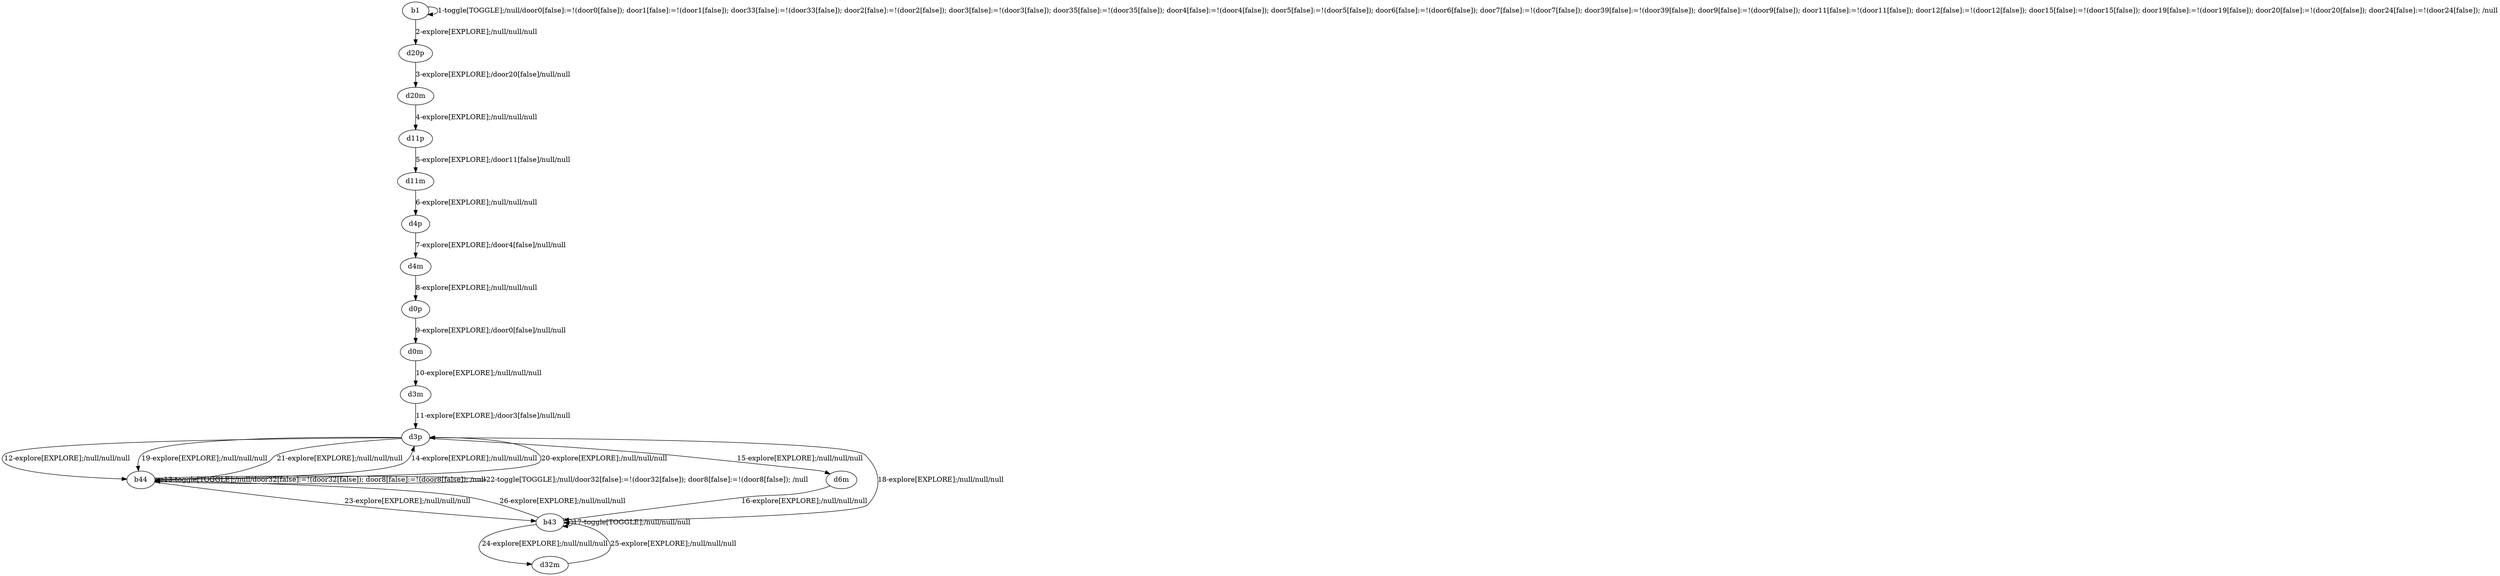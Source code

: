 # Total number of goals covered by this test: 2
# b43 --> b44
# d32m --> b43

digraph g {
"b1" -> "b1" [label = "1-toggle[TOGGLE];/null/door0[false]:=!(door0[false]); door1[false]:=!(door1[false]); door33[false]:=!(door33[false]); door2[false]:=!(door2[false]); door3[false]:=!(door3[false]); door35[false]:=!(door35[false]); door4[false]:=!(door4[false]); door5[false]:=!(door5[false]); door6[false]:=!(door6[false]); door7[false]:=!(door7[false]); door39[false]:=!(door39[false]); door9[false]:=!(door9[false]); door11[false]:=!(door11[false]); door12[false]:=!(door12[false]); door15[false]:=!(door15[false]); door19[false]:=!(door19[false]); door20[false]:=!(door20[false]); door24[false]:=!(door24[false]); /null"];
"b1" -> "d20p" [label = "2-explore[EXPLORE];/null/null/null"];
"d20p" -> "d20m" [label = "3-explore[EXPLORE];/door20[false]/null/null"];
"d20m" -> "d11p" [label = "4-explore[EXPLORE];/null/null/null"];
"d11p" -> "d11m" [label = "5-explore[EXPLORE];/door11[false]/null/null"];
"d11m" -> "d4p" [label = "6-explore[EXPLORE];/null/null/null"];
"d4p" -> "d4m" [label = "7-explore[EXPLORE];/door4[false]/null/null"];
"d4m" -> "d0p" [label = "8-explore[EXPLORE];/null/null/null"];
"d0p" -> "d0m" [label = "9-explore[EXPLORE];/door0[false]/null/null"];
"d0m" -> "d3m" [label = "10-explore[EXPLORE];/null/null/null"];
"d3m" -> "d3p" [label = "11-explore[EXPLORE];/door3[false]/null/null"];
"d3p" -> "b44" [label = "12-explore[EXPLORE];/null/null/null"];
"b44" -> "b44" [label = "13-toggle[TOGGLE];/null/door32[false]:=!(door32[false]); door8[false]:=!(door8[false]); /null"];
"b44" -> "d3p" [label = "14-explore[EXPLORE];/null/null/null"];
"d3p" -> "d6m" [label = "15-explore[EXPLORE];/null/null/null"];
"d6m" -> "b43" [label = "16-explore[EXPLORE];/null/null/null"];
"b43" -> "b43" [label = "17-toggle[TOGGLE];/null/null/null"];
"b43" -> "d3p" [label = "18-explore[EXPLORE];/null/null/null"];
"d3p" -> "b44" [label = "19-explore[EXPLORE];/null/null/null"];
"b44" -> "d3p" [label = "20-explore[EXPLORE];/null/null/null"];
"d3p" -> "b44" [label = "21-explore[EXPLORE];/null/null/null"];
"b44" -> "b44" [label = "22-toggle[TOGGLE];/null/door32[false]:=!(door32[false]); door8[false]:=!(door8[false]); /null"];
"b44" -> "b43" [label = "23-explore[EXPLORE];/null/null/null"];
"b43" -> "d32m" [label = "24-explore[EXPLORE];/null/null/null"];
"d32m" -> "b43" [label = "25-explore[EXPLORE];/null/null/null"];
"b43" -> "b44" [label = "26-explore[EXPLORE];/null/null/null"];
}